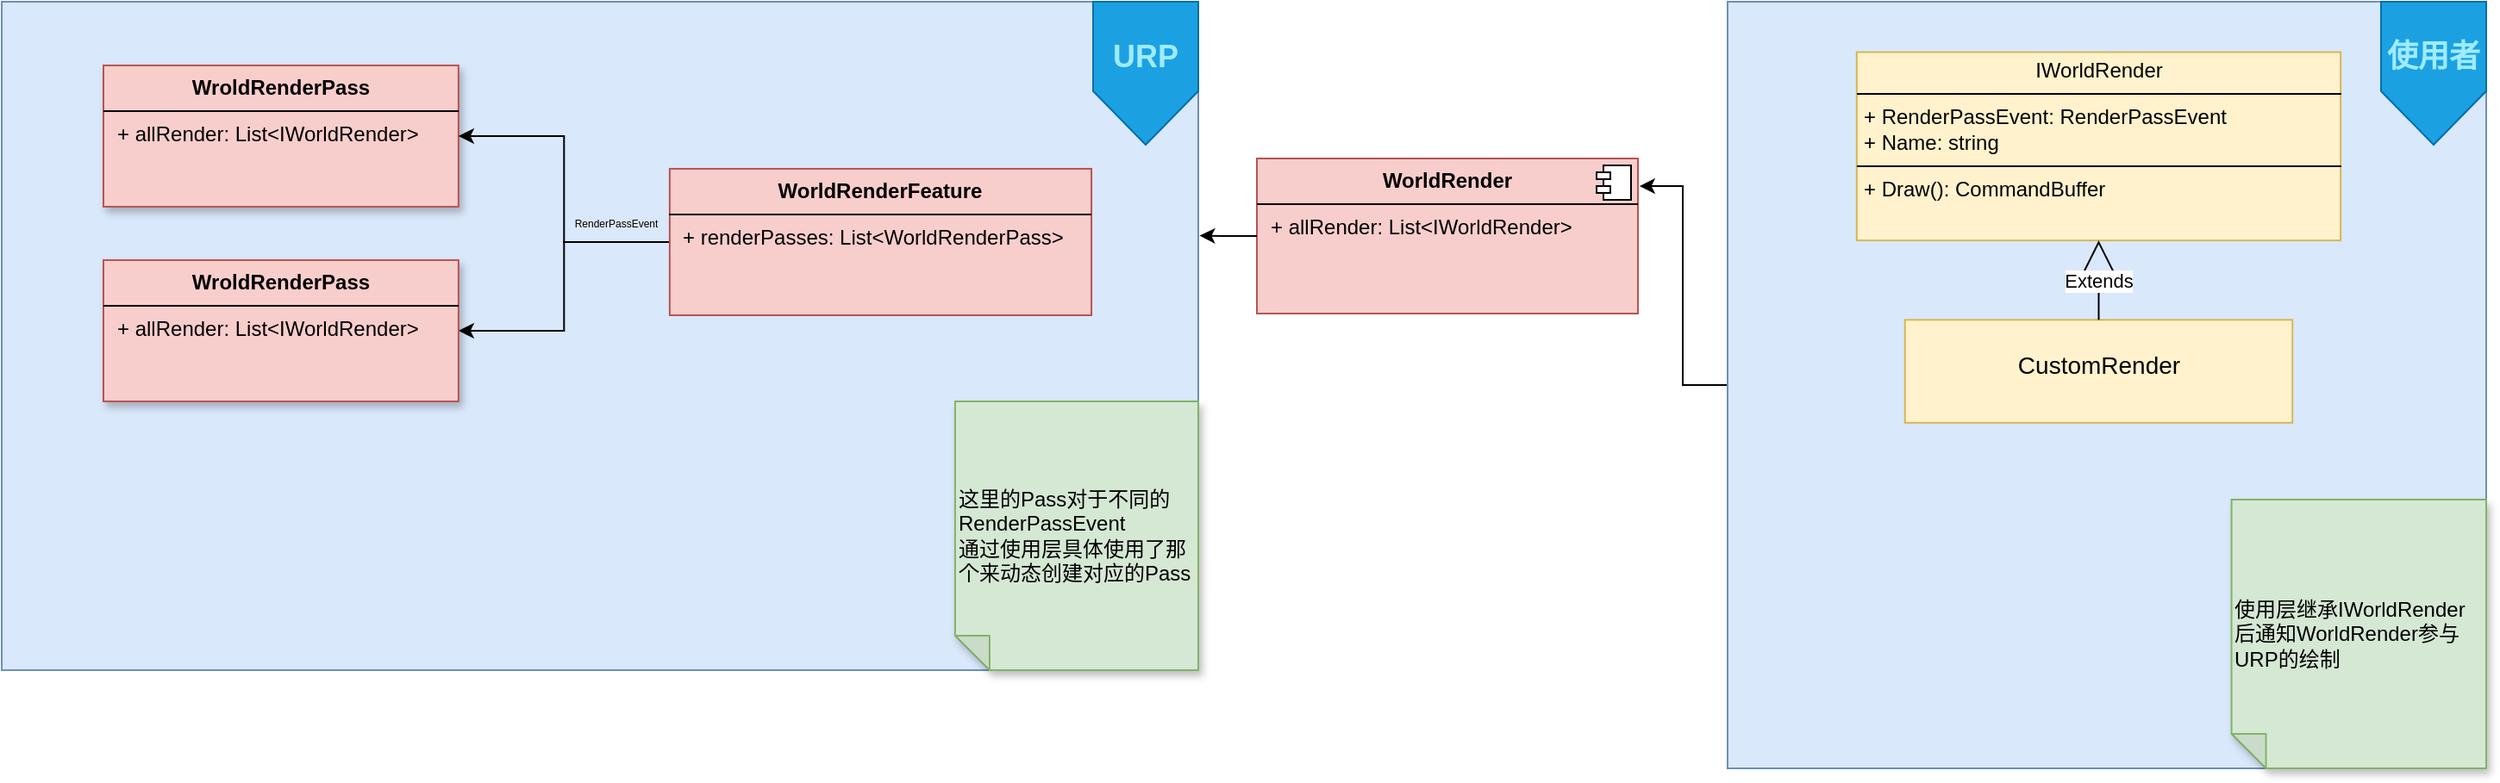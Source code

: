 <mxfile border="50" scale="3" compressed="false" locked="false" version="26.2.2">
  <diagram name="Blank" id="YmL12bMKpDGza6XwsDPr">
    <mxGraphModel dx="3556" dy="922" grid="0" gridSize="10" guides="1" tooltips="1" connect="1" arrows="1" fold="1" page="0" pageScale="1" pageWidth="827" pageHeight="1169" background="none" math="1" shadow="0">
      <root>
        <mxCell id="X5NqExCQtvZxIxQ7pmgY-0" />
        <mxCell id="1" parent="X5NqExCQtvZxIxQ7pmgY-0" />
        <mxCell id="sfTP0YP14bFFZo1U4abq-92" value="&lt;p style=&quot;margin:0px;margin-top:6px;text-align:center;&quot;&gt;&lt;b&gt;WorldRender&lt;/b&gt;&lt;/p&gt;&lt;hr size=&quot;1&quot; style=&quot;border-style:solid;&quot;&gt;&lt;p style=&quot;margin:0px;margin-left:8px;&quot;&gt;+ allRender: List&amp;lt;IWorldRender&amp;gt;&lt;br&gt;&lt;/p&gt;" style="align=left;overflow=fill;html=1;dropTarget=0;whiteSpace=wrap;fillColor=#f8cecc;strokeColor=#b85450;" parent="1" vertex="1">
          <mxGeometry x="-906" y="233" width="221" height="90" as="geometry" />
        </mxCell>
        <mxCell id="sfTP0YP14bFFZo1U4abq-93" value="" style="shape=component;jettyWidth=8;jettyHeight=4;" parent="sfTP0YP14bFFZo1U4abq-92" vertex="1">
          <mxGeometry x="1" width="20" height="20" relative="1" as="geometry">
            <mxPoint x="-24" y="4" as="offset" />
          </mxGeometry>
        </mxCell>
        <mxCell id="sfTP0YP14bFFZo1U4abq-138" value="" style="verticalLabelPosition=bottom;verticalAlign=top;html=1;shape=mxgraph.basic.rect;fillColor2=none;strokeWidth=1;size=4.49;indent=5;container=1;fillColor=#dae8fc;strokeColor=#6c8ebf;" parent="1" vertex="1">
          <mxGeometry x="-1634" y="142" width="694" height="388" as="geometry">
            <mxRectangle x="-2208" y="270" width="50" height="44" as="alternateBounds" />
          </mxGeometry>
        </mxCell>
        <mxCell id="sfTP0YP14bFFZo1U4abq-141" value="&lt;p style=&quot;margin:0px;margin-top:6px;text-align:center;&quot;&gt;&lt;b&gt;WroldRenderPass&lt;/b&gt;&lt;/p&gt;&lt;hr size=&quot;1&quot; style=&quot;border-style:solid;&quot;&gt;&lt;p style=&quot;margin:0px;margin-left:8px;&quot;&gt;+ allRender: List&amp;lt;IWorldRender&amp;gt;&lt;br&gt;&lt;/p&gt;" style="align=left;overflow=fill;html=1;dropTarget=0;whiteSpace=wrap;fillColor=#f8cecc;strokeColor=#b85450;shadow=1;" parent="sfTP0YP14bFFZo1U4abq-138" vertex="1">
          <mxGeometry x="58.998" y="36.98" width="205.924" height="82" as="geometry" />
        </mxCell>
        <mxCell id="sfTP0YP14bFFZo1U4abq-158" style="edgeStyle=orthogonalEdgeStyle;rounded=0;orthogonalLoop=1;jettySize=auto;html=1;" parent="sfTP0YP14bFFZo1U4abq-138" source="sfTP0YP14bFFZo1U4abq-110" target="sfTP0YP14bFFZo1U4abq-141" edge="1">
          <mxGeometry relative="1" as="geometry" />
        </mxCell>
        <mxCell id="sfTP0YP14bFFZo1U4abq-159" style="edgeStyle=orthogonalEdgeStyle;rounded=0;orthogonalLoop=1;jettySize=auto;html=1;" parent="sfTP0YP14bFFZo1U4abq-138" source="sfTP0YP14bFFZo1U4abq-110" target="sfTP0YP14bFFZo1U4abq-151" edge="1">
          <mxGeometry relative="1" as="geometry" />
        </mxCell>
        <mxCell id="sfTP0YP14bFFZo1U4abq-110" value="&lt;p style=&quot;margin:0px;margin-top:6px;text-align:center;&quot;&gt;&lt;b&gt;WorldRenderFeature&lt;/b&gt;&lt;/p&gt;&lt;hr size=&quot;1&quot; style=&quot;border-style:solid;&quot;&gt;&lt;p style=&quot;margin:0px;margin-left:8px;&quot;&gt;+ renderPasses: List&amp;lt;WorldRenderPass&amp;gt;&lt;br&gt;&lt;/p&gt;" style="align=left;overflow=fill;html=1;dropTarget=0;whiteSpace=wrap;fillColor=#f8cecc;strokeColor=#b85450;container=1;" parent="sfTP0YP14bFFZo1U4abq-138" vertex="1">
          <mxGeometry x="387.438" y="96.98" width="244.592" height="85" as="geometry">
            <mxRectangle x="519" y="113.004" width="264" height="60" as="alternateBounds" />
          </mxGeometry>
        </mxCell>
        <mxCell id="sfTP0YP14bFFZo1U4abq-151" value="&lt;p style=&quot;margin:0px;margin-top:6px;text-align:center;&quot;&gt;&lt;b&gt;WroldRenderPass&lt;/b&gt;&lt;/p&gt;&lt;hr size=&quot;1&quot; style=&quot;border-style:solid;&quot;&gt;&lt;p style=&quot;margin:0px;margin-left:8px;&quot;&gt;+ allRender: List&amp;lt;IWorldRender&amp;gt;&lt;br&gt;&lt;/p&gt;" style="align=left;overflow=fill;html=1;dropTarget=0;whiteSpace=wrap;fillColor=#f8cecc;strokeColor=#b85450;shadow=1;" parent="sfTP0YP14bFFZo1U4abq-138" vertex="1">
          <mxGeometry x="58.998" y="149.98" width="205.924" height="82" as="geometry" />
        </mxCell>
        <mxCell id="sfTP0YP14bFFZo1U4abq-161" value="这里的Pass对于不同的&lt;div&gt;&lt;span style=&quot;&quot;&gt;RenderPassEvent&lt;/span&gt;&lt;/div&gt;&lt;div style=&quot;&quot;&gt;通过使用层具体使用了那个来动态创建对应的Pass&lt;/div&gt;" style="shape=note;whiteSpace=wrap;html=1;backgroundOutline=1;darkOpacity=0.05;fillColor=#d5e8d4;strokeColor=#82b366;fillStyle=solid;direction=west;gradientDirection=north;shadow=1;size=20;pointerEvents=1;align=left;" parent="sfTP0YP14bFFZo1U4abq-138" vertex="1">
          <mxGeometry x="552.96" y="231.975" width="141.04" height="156.025" as="geometry" />
        </mxCell>
        <mxCell id="sfTP0YP14bFFZo1U4abq-167" value="RenderPassEvent" style="text;align=center;verticalAlign=middle;whiteSpace=wrap;rounded=0;fontColor=default;fontSize=6;" parent="sfTP0YP14bFFZo1U4abq-138" vertex="1">
          <mxGeometry x="330.152" y="118.98" width="53.467" height="20" as="geometry" />
        </mxCell>
        <mxCell id="sfTP0YP14bFFZo1U4abq-169" value="&lt;h2&gt;&lt;b&gt;URP&lt;/b&gt;&lt;/h2&gt;" style="shape=offPageConnector;whiteSpace=wrap;html=1;fillColor=#1ba1e2;fontColor=#9FEBFF;strokeColor=#006EAF;verticalAlign=top;" parent="sfTP0YP14bFFZo1U4abq-138" vertex="1">
          <mxGeometry x="633" width="61" height="83" as="geometry" />
        </mxCell>
        <mxCell id="sfTP0YP14bFFZo1U4abq-149" style="edgeStyle=orthogonalEdgeStyle;rounded=0;orthogonalLoop=1;jettySize=auto;html=1;entryX=1.004;entryY=0.178;entryDx=0;entryDy=0;entryPerimeter=0;" parent="1" source="sfTP0YP14bFFZo1U4abq-143" target="sfTP0YP14bFFZo1U4abq-92" edge="1">
          <mxGeometry relative="1" as="geometry">
            <mxPoint x="-650.818" y="332.727" as="targetPoint" />
          </mxGeometry>
        </mxCell>
        <mxCell id="sfTP0YP14bFFZo1U4abq-143" value="" style="verticalLabelPosition=bottom;verticalAlign=top;html=1;shape=mxgraph.basic.rect;fillColor2=none;strokeWidth=1;size=4.49;indent=5;container=1;fillColor=#dae8fc;strokeColor=#6c8ebf;" parent="1" vertex="1">
          <mxGeometry x="-633" y="142" width="440" height="445" as="geometry">
            <mxRectangle x="-2208" y="270" width="50" height="44" as="alternateBounds" />
          </mxGeometry>
        </mxCell>
        <mxCell id="sfTP0YP14bFFZo1U4abq-89" value="&lt;p style=&quot;margin:0px;margin-top:4px;text-align:center;&quot;&gt;IWorldRender&lt;/p&gt;&lt;hr size=&quot;1&quot; style=&quot;border-style:solid;&quot;&gt;&lt;p style=&quot;margin:0px;margin-left:4px;&quot;&gt;+ RenderPassEvent: RenderPassEvent&lt;br&gt;+ Name: string&lt;/p&gt;&lt;hr size=&quot;1&quot; style=&quot;border-style:solid;&quot;&gt;&lt;p style=&quot;margin:0px;margin-left:4px;&quot;&gt;+ Draw(): CommandBuffer&lt;br&gt;&lt;/p&gt;" style="verticalAlign=top;align=left;overflow=fill;html=1;whiteSpace=wrap;fillColor=#fff2cc;strokeColor=#d6b656;container=1;" parent="sfTP0YP14bFFZo1U4abq-143" vertex="1">
          <mxGeometry x="74.916" y="29.265" width="280.671" height="109.298" as="geometry" />
        </mxCell>
        <mxCell id="sfTP0YP14bFFZo1U4abq-100" value="&lt;h2&gt;&lt;span style=&quot;font-weight: normal;&quot;&gt;&lt;font style=&quot;font-size: 14px;&quot;&gt;CustomRender&lt;/font&gt;&lt;/span&gt;&lt;/h2&gt;" style="verticalAlign=top;align=center;overflow=fill;html=1;whiteSpace=wrap;fillColor=#fff2cc;strokeColor=#d6b656;" parent="sfTP0YP14bFFZo1U4abq-143" vertex="1">
          <mxGeometry x="102.878" y="184.66" width="224.748" height="59.737" as="geometry" />
        </mxCell>
        <mxCell id="sfTP0YP14bFFZo1U4abq-125" value="Extends" style="endArrow=block;endSize=16;endFill=0;html=1;rounded=0;exitX=0.5;exitY=0;exitDx=0;exitDy=0;entryX=0.5;entryY=1;entryDx=0;entryDy=0;" parent="sfTP0YP14bFFZo1U4abq-143" source="sfTP0YP14bFFZo1U4abq-100" target="sfTP0YP14bFFZo1U4abq-89" edge="1">
          <mxGeometry width="160" relative="1" as="geometry">
            <mxPoint x="-394.628" y="228.746" as="sourcePoint" />
            <mxPoint x="-225.803" y="228.746" as="targetPoint" />
          </mxGeometry>
        </mxCell>
        <mxCell id="sfTP0YP14bFFZo1U4abq-148" value="使用层继承IWorldRender&lt;div&gt;后通知WorldRender参与URP的绘制&lt;/div&gt;" style="shape=note;whiteSpace=wrap;html=1;backgroundOutline=1;darkOpacity=0.05;fillColor=#d5e8d4;strokeColor=#82b366;fillStyle=solid;direction=west;gradientDirection=north;shadow=1;size=20;pointerEvents=1;align=left;" parent="sfTP0YP14bFFZo1U4abq-143" vertex="1">
          <mxGeometry x="292.278" y="288.975" width="147.722" height="156.025" as="geometry" />
        </mxCell>
        <mxCell id="sfTP0YP14bFFZo1U4abq-168" value="&lt;h2&gt;&lt;b&gt;使用者&lt;/b&gt;&lt;/h2&gt;" style="shape=offPageConnector;whiteSpace=wrap;html=1;fillColor=#1ba1e2;fontColor=#9FEBFF;strokeColor=#006EAF;verticalAlign=top;" parent="sfTP0YP14bFFZo1U4abq-143" vertex="1">
          <mxGeometry x="379" width="61" height="83" as="geometry" />
        </mxCell>
        <mxCell id="sfTP0YP14bFFZo1U4abq-160" style="edgeStyle=orthogonalEdgeStyle;rounded=0;orthogonalLoop=1;jettySize=auto;html=1;entryX=1.001;entryY=0.35;entryDx=0;entryDy=0;entryPerimeter=0;" parent="1" source="sfTP0YP14bFFZo1U4abq-92" target="sfTP0YP14bFFZo1U4abq-138" edge="1">
          <mxGeometry relative="1" as="geometry" />
        </mxCell>
      </root>
    </mxGraphModel>
  </diagram>
</mxfile>
